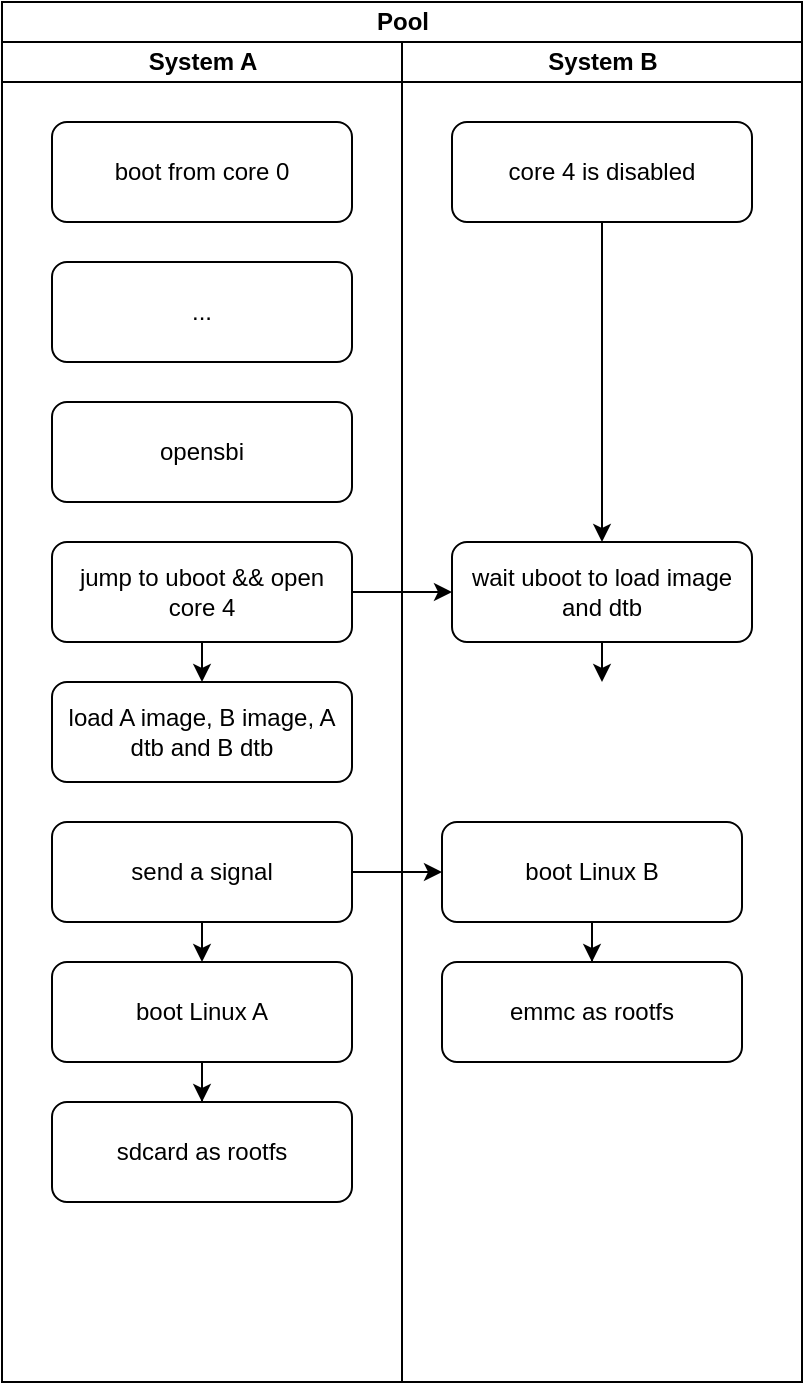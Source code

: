 <mxfile version="28.2.5">
  <diagram name="第 1 页" id="G_O1hJXe9JC9Wwc8ELUD">
    <mxGraphModel dx="970" dy="524" grid="1" gridSize="10" guides="1" tooltips="1" connect="1" arrows="1" fold="1" page="1" pageScale="1" pageWidth="2339" pageHeight="3300" math="0" shadow="0">
      <root>
        <mxCell id="0" />
        <mxCell id="1" parent="0" />
        <mxCell id="rSIq-TXOGQutWpHFiMge-1" value="Pool" style="swimlane;childLayout=stackLayout;resizeParent=1;resizeParentMax=0;startSize=20;html=1;" parent="1" vertex="1">
          <mxGeometry x="220.0" y="320" width="400" height="690" as="geometry">
            <mxRectangle x="220.0" y="320" width="60" height="30" as="alternateBounds" />
          </mxGeometry>
        </mxCell>
        <mxCell id="rSIq-TXOGQutWpHFiMge-2" value="System A" style="swimlane;startSize=20;html=1;" parent="rSIq-TXOGQutWpHFiMge-1" vertex="1">
          <mxGeometry y="20" width="200" height="670" as="geometry" />
        </mxCell>
        <mxCell id="rSIq-TXOGQutWpHFiMge-5" value="boot from core 0" style="rounded=1;whiteSpace=wrap;html=1;fillColor=none;" parent="rSIq-TXOGQutWpHFiMge-2" vertex="1">
          <mxGeometry x="25" y="40" width="150" height="50" as="geometry" />
        </mxCell>
        <mxCell id="rSIq-TXOGQutWpHFiMge-8" value="..." style="rounded=1;whiteSpace=wrap;html=1;fillColor=none;" parent="rSIq-TXOGQutWpHFiMge-2" vertex="1">
          <mxGeometry x="25.0" y="110" width="150" height="50" as="geometry" />
        </mxCell>
        <mxCell id="rSIq-TXOGQutWpHFiMge-9" value="opensbi" style="rounded=1;whiteSpace=wrap;html=1;fillColor=none;" parent="rSIq-TXOGQutWpHFiMge-2" vertex="1">
          <mxGeometry x="25.0" y="180" width="150" height="50" as="geometry" />
        </mxCell>
        <mxCell id="rSIq-TXOGQutWpHFiMge-17" style="edgeStyle=orthogonalEdgeStyle;rounded=0;orthogonalLoop=1;jettySize=auto;html=1;exitX=0.5;exitY=1;exitDx=0;exitDy=0;entryX=0.5;entryY=0;entryDx=0;entryDy=0;" parent="rSIq-TXOGQutWpHFiMge-2" source="rSIq-TXOGQutWpHFiMge-11" target="rSIq-TXOGQutWpHFiMge-13" edge="1">
          <mxGeometry relative="1" as="geometry" />
        </mxCell>
        <mxCell id="rSIq-TXOGQutWpHFiMge-11" value="jump to uboot &amp;amp;&amp;amp; open core 4" style="rounded=1;whiteSpace=wrap;html=1;fillColor=none;" parent="rSIq-TXOGQutWpHFiMge-2" vertex="1">
          <mxGeometry x="25.0" y="250" width="150" height="50" as="geometry" />
        </mxCell>
        <mxCell id="rSIq-TXOGQutWpHFiMge-13" value="load A image, B image, A dtb and B dtb" style="rounded=1;whiteSpace=wrap;html=1;fillColor=none;" parent="rSIq-TXOGQutWpHFiMge-2" vertex="1">
          <mxGeometry x="25.0" y="320" width="150" height="50" as="geometry" />
        </mxCell>
        <mxCell id="j45-h5pcbJH62HqH3jBe-1" style="edgeStyle=orthogonalEdgeStyle;rounded=0;orthogonalLoop=1;jettySize=auto;html=1;exitX=0.5;exitY=1;exitDx=0;exitDy=0;entryX=0.5;entryY=0;entryDx=0;entryDy=0;" edge="1" parent="rSIq-TXOGQutWpHFiMge-2" source="rSIq-TXOGQutWpHFiMge-19" target="rSIq-TXOGQutWpHFiMge-23">
          <mxGeometry relative="1" as="geometry" />
        </mxCell>
        <mxCell id="rSIq-TXOGQutWpHFiMge-19" value="send a signal" style="rounded=1;whiteSpace=wrap;html=1;fillColor=none;" parent="rSIq-TXOGQutWpHFiMge-2" vertex="1">
          <mxGeometry x="25.0" y="390" width="150" height="50" as="geometry" />
        </mxCell>
        <mxCell id="rSIq-TXOGQutWpHFiMge-26" value="" style="edgeStyle=orthogonalEdgeStyle;rounded=0;orthogonalLoop=1;jettySize=auto;html=1;" parent="rSIq-TXOGQutWpHFiMge-2" source="rSIq-TXOGQutWpHFiMge-23" target="rSIq-TXOGQutWpHFiMge-24" edge="1">
          <mxGeometry relative="1" as="geometry" />
        </mxCell>
        <mxCell id="rSIq-TXOGQutWpHFiMge-23" value="boot Linux A" style="rounded=1;whiteSpace=wrap;html=1;fillColor=none;" parent="rSIq-TXOGQutWpHFiMge-2" vertex="1">
          <mxGeometry x="25.0" y="460" width="150" height="50" as="geometry" />
        </mxCell>
        <mxCell id="rSIq-TXOGQutWpHFiMge-24" value="sdcard as rootfs" style="rounded=1;whiteSpace=wrap;html=1;fillColor=none;" parent="rSIq-TXOGQutWpHFiMge-2" vertex="1">
          <mxGeometry x="25.0" y="530" width="150" height="50" as="geometry" />
        </mxCell>
        <mxCell id="rSIq-TXOGQutWpHFiMge-3" value="System B" style="swimlane;startSize=20;html=1;" parent="rSIq-TXOGQutWpHFiMge-1" vertex="1">
          <mxGeometry x="200" y="20" width="200" height="670" as="geometry" />
        </mxCell>
        <mxCell id="rSIq-TXOGQutWpHFiMge-18" style="edgeStyle=orthogonalEdgeStyle;rounded=0;orthogonalLoop=1;jettySize=auto;html=1;exitX=0.5;exitY=1;exitDx=0;exitDy=0;entryX=0.5;entryY=0;entryDx=0;entryDy=0;" parent="rSIq-TXOGQutWpHFiMge-3" source="rSIq-TXOGQutWpHFiMge-7" target="rSIq-TXOGQutWpHFiMge-12" edge="1">
          <mxGeometry relative="1" as="geometry" />
        </mxCell>
        <mxCell id="rSIq-TXOGQutWpHFiMge-7" value="core 4 is disabled" style="rounded=1;whiteSpace=wrap;html=1;fillColor=none;" parent="rSIq-TXOGQutWpHFiMge-3" vertex="1">
          <mxGeometry x="25.0" y="40" width="150" height="50" as="geometry" />
        </mxCell>
        <mxCell id="rSIq-TXOGQutWpHFiMge-15" style="edgeStyle=orthogonalEdgeStyle;rounded=0;orthogonalLoop=1;jettySize=auto;html=1;exitX=0.5;exitY=1;exitDx=0;exitDy=0;entryX=0.5;entryY=0;entryDx=0;entryDy=0;" parent="rSIq-TXOGQutWpHFiMge-3" source="rSIq-TXOGQutWpHFiMge-12" edge="1">
          <mxGeometry relative="1" as="geometry">
            <mxPoint x="100.0" y="320.0" as="targetPoint" />
          </mxGeometry>
        </mxCell>
        <mxCell id="rSIq-TXOGQutWpHFiMge-12" value="wait uboot to load image and dtb" style="rounded=1;whiteSpace=wrap;html=1;fillColor=none;" parent="rSIq-TXOGQutWpHFiMge-3" vertex="1">
          <mxGeometry x="25.0" y="250" width="150" height="50" as="geometry" />
        </mxCell>
        <mxCell id="rSIq-TXOGQutWpHFiMge-28" value="" style="edgeStyle=orthogonalEdgeStyle;rounded=0;orthogonalLoop=1;jettySize=auto;html=1;" parent="rSIq-TXOGQutWpHFiMge-3" source="rSIq-TXOGQutWpHFiMge-20" target="rSIq-TXOGQutWpHFiMge-25" edge="1">
          <mxGeometry relative="1" as="geometry" />
        </mxCell>
        <mxCell id="rSIq-TXOGQutWpHFiMge-20" value="boot Linux B" style="rounded=1;whiteSpace=wrap;html=1;fillColor=none;" parent="rSIq-TXOGQutWpHFiMge-3" vertex="1">
          <mxGeometry x="20.0" y="390" width="150" height="50" as="geometry" />
        </mxCell>
        <mxCell id="rSIq-TXOGQutWpHFiMge-25" value="emmc as rootfs" style="rounded=1;whiteSpace=wrap;html=1;fillColor=none;" parent="rSIq-TXOGQutWpHFiMge-3" vertex="1">
          <mxGeometry x="20.0" y="460" width="150" height="50" as="geometry" />
        </mxCell>
        <mxCell id="rSIq-TXOGQutWpHFiMge-16" style="edgeStyle=orthogonalEdgeStyle;rounded=0;orthogonalLoop=1;jettySize=auto;html=1;exitX=1;exitY=0.5;exitDx=0;exitDy=0;entryX=0;entryY=0.5;entryDx=0;entryDy=0;" parent="rSIq-TXOGQutWpHFiMge-1" source="rSIq-TXOGQutWpHFiMge-11" target="rSIq-TXOGQutWpHFiMge-12" edge="1">
          <mxGeometry relative="1" as="geometry" />
        </mxCell>
        <mxCell id="rSIq-TXOGQutWpHFiMge-22" style="edgeStyle=orthogonalEdgeStyle;rounded=0;orthogonalLoop=1;jettySize=auto;html=1;exitX=1;exitY=0.5;exitDx=0;exitDy=0;entryX=0;entryY=0.5;entryDx=0;entryDy=0;" parent="rSIq-TXOGQutWpHFiMge-1" source="rSIq-TXOGQutWpHFiMge-19" target="rSIq-TXOGQutWpHFiMge-20" edge="1">
          <mxGeometry relative="1" as="geometry" />
        </mxCell>
      </root>
    </mxGraphModel>
  </diagram>
</mxfile>
